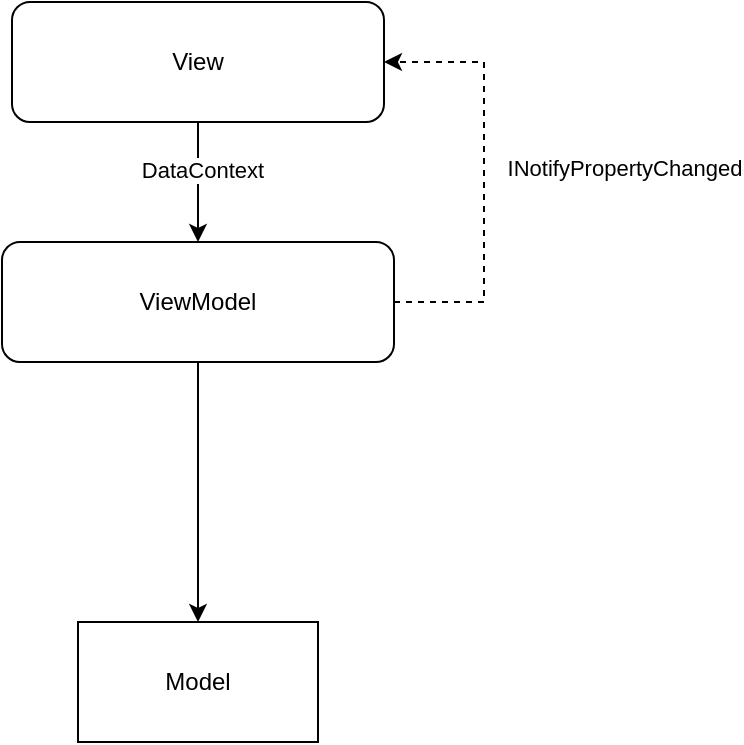 <mxfile version="26.1.0" pages="2">
  <diagram name="Page-1" id="HfHJmSsXzFVwGpc7JGrW">
    <mxGraphModel dx="903" dy="467" grid="1" gridSize="10" guides="1" tooltips="1" connect="1" arrows="1" fold="1" page="1" pageScale="1" pageWidth="827" pageHeight="1169" math="0" shadow="0">
      <root>
        <mxCell id="0" />
        <mxCell id="1" parent="0" />
        <mxCell id="M2c9wL9Dr_7ETIlPhNH5-4" style="edgeStyle=orthogonalEdgeStyle;rounded=0;orthogonalLoop=1;jettySize=auto;html=1;entryX=0.5;entryY=0;entryDx=0;entryDy=0;" edge="1" parent="1" source="M2c9wL9Dr_7ETIlPhNH5-1" target="M2c9wL9Dr_7ETIlPhNH5-2">
          <mxGeometry relative="1" as="geometry" />
        </mxCell>
        <mxCell id="M2c9wL9Dr_7ETIlPhNH5-6" value="DataContext" style="edgeLabel;html=1;align=center;verticalAlign=middle;resizable=0;points=[];" vertex="1" connectable="0" parent="M2c9wL9Dr_7ETIlPhNH5-4">
          <mxGeometry x="-0.218" y="2" relative="1" as="geometry">
            <mxPoint as="offset" />
          </mxGeometry>
        </mxCell>
        <mxCell id="M2c9wL9Dr_7ETIlPhNH5-1" value="View" style="rounded=1;whiteSpace=wrap;html=1;" vertex="1" parent="1">
          <mxGeometry x="354" y="50" width="186" height="60" as="geometry" />
        </mxCell>
        <mxCell id="M2c9wL9Dr_7ETIlPhNH5-5" style="edgeStyle=orthogonalEdgeStyle;rounded=0;orthogonalLoop=1;jettySize=auto;html=1;entryX=1;entryY=0.5;entryDx=0;entryDy=0;dashed=1;" edge="1" parent="1" source="M2c9wL9Dr_7ETIlPhNH5-2" target="M2c9wL9Dr_7ETIlPhNH5-1">
          <mxGeometry relative="1" as="geometry">
            <Array as="points">
              <mxPoint x="590" y="200" />
              <mxPoint x="590" y="80" />
            </Array>
          </mxGeometry>
        </mxCell>
        <mxCell id="M2c9wL9Dr_7ETIlPhNH5-7" value="INotifyPropertyChanged" style="edgeLabel;html=1;align=center;verticalAlign=middle;resizable=0;points=[];" vertex="1" connectable="0" parent="M2c9wL9Dr_7ETIlPhNH5-5">
          <mxGeometry x="0.042" relative="1" as="geometry">
            <mxPoint x="70" as="offset" />
          </mxGeometry>
        </mxCell>
        <mxCell id="M2c9wL9Dr_7ETIlPhNH5-8" style="edgeStyle=orthogonalEdgeStyle;rounded=0;orthogonalLoop=1;jettySize=auto;html=1;" edge="1" parent="1" source="M2c9wL9Dr_7ETIlPhNH5-2" target="M2c9wL9Dr_7ETIlPhNH5-3">
          <mxGeometry relative="1" as="geometry" />
        </mxCell>
        <mxCell id="M2c9wL9Dr_7ETIlPhNH5-2" value="ViewModel" style="rounded=1;whiteSpace=wrap;html=1;" vertex="1" parent="1">
          <mxGeometry x="349" y="170" width="196" height="60" as="geometry" />
        </mxCell>
        <mxCell id="M2c9wL9Dr_7ETIlPhNH5-3" value="Model" style="rounded=0;whiteSpace=wrap;html=1;" vertex="1" parent="1">
          <mxGeometry x="387" y="360" width="120" height="60" as="geometry" />
        </mxCell>
      </root>
    </mxGraphModel>
  </diagram>
  <diagram id="E4fuZPdI6a5znku5fHXz" name="Page-2">
    <mxGraphModel dx="3612" dy="3037" grid="1" gridSize="10" guides="1" tooltips="1" connect="1" arrows="1" fold="1" page="1" pageScale="1" pageWidth="827" pageHeight="1169" math="0" shadow="0">
      <root>
        <mxCell id="0" />
        <mxCell id="1" parent="0" />
        <mxCell id="Q0AIpuKlNNCtfoZnjL-c-2" value="Window Title" style="strokeWidth=1;shadow=0;dashed=0;align=center;html=1;shape=mxgraph.mockup.containers.window;align=left;verticalAlign=top;spacingLeft=8;strokeColor2=#008cff;strokeColor3=#c4c4c4;fontColor=#666666;mainText=;fontSize=17;labelBackgroundColor=none;whiteSpace=wrap;" vertex="1" parent="1">
          <mxGeometry x="30" y="-10" width="720" height="490" as="geometry" />
        </mxCell>
        <mxCell id="Q0AIpuKlNNCtfoZnjL-c-3" value="" style="rounded=0;whiteSpace=wrap;html=1;" vertex="1" parent="1">
          <mxGeometry x="30" y="20" width="720" height="460" as="geometry" />
        </mxCell>
        <mxCell id="Q0AIpuKlNNCtfoZnjL-c-5" value="" style="rounded=0;whiteSpace=wrap;html=1;" vertex="1" parent="1">
          <mxGeometry x="345" y="200" width="90" height="90" as="geometry" />
        </mxCell>
        <mxCell id="Q0AIpuKlNNCtfoZnjL-c-8" value="Window Title" style="strokeWidth=1;shadow=0;dashed=0;align=center;html=1;shape=mxgraph.mockup.containers.window;align=left;verticalAlign=top;spacingLeft=8;strokeColor2=#008cff;strokeColor3=#c4c4c4;fontColor=#666666;mainText=;fontSize=17;labelBackgroundColor=none;whiteSpace=wrap;" vertex="1" parent="1">
          <mxGeometry x="990" y="5" width="720" height="490" as="geometry" />
        </mxCell>
        <mxCell id="Q0AIpuKlNNCtfoZnjL-c-9" value="" style="rounded=0;whiteSpace=wrap;html=1;" vertex="1" parent="1">
          <mxGeometry x="990" y="35" width="720" height="460" as="geometry" />
        </mxCell>
        <mxCell id="Q0AIpuKlNNCtfoZnjL-c-13" value="" style="rounded=0;whiteSpace=wrap;html=1;" vertex="1" parent="1">
          <mxGeometry x="990" y="35" width="720" height="50" as="geometry" />
        </mxCell>
        <mxCell id="Q0AIpuKlNNCtfoZnjL-c-14" value="" style="rounded=0;whiteSpace=wrap;html=1;" vertex="1" parent="1">
          <mxGeometry x="990" y="85" width="190" height="370" as="geometry" />
        </mxCell>
        <mxCell id="Q0AIpuKlNNCtfoZnjL-c-15" value="" style="rounded=0;whiteSpace=wrap;html=1;" vertex="1" parent="1">
          <mxGeometry x="990" y="455" width="720" height="40" as="geometry" />
        </mxCell>
        <mxCell id="Q0AIpuKlNNCtfoZnjL-c-16" value="" style="rounded=1;whiteSpace=wrap;html=1;" vertex="1" parent="1">
          <mxGeometry x="1190" y="105" width="500" height="330" as="geometry" />
        </mxCell>
        <mxCell id="Q0AIpuKlNNCtfoZnjL-c-17" value="" style="shape=singleArrow;whiteSpace=wrap;html=1;" vertex="1" parent="1">
          <mxGeometry x="820" y="205" width="100" height="60" as="geometry" />
        </mxCell>
        <mxCell id="Q0AIpuKlNNCtfoZnjL-c-19" value="" style="shape=singleArrow;direction=west;whiteSpace=wrap;html=1;arrowWidth=0.556;arrowSize=0.44;" vertex="1" parent="1">
          <mxGeometry x="1000" y="40" width="60" height="40" as="geometry" />
        </mxCell>
      </root>
    </mxGraphModel>
  </diagram>
</mxfile>
